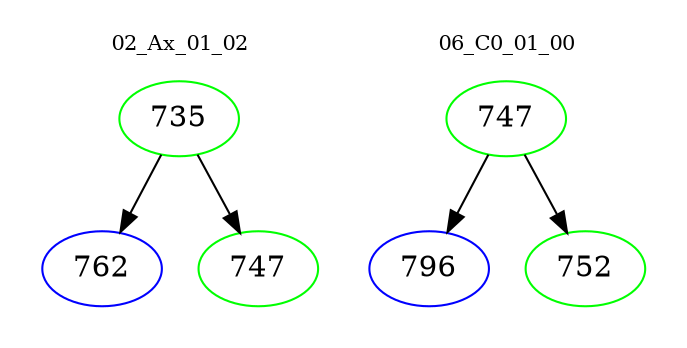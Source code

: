 digraph{
subgraph cluster_0 {
color = white
label = "02_Ax_01_02";
fontsize=10;
T0_735 [label="735", color="green"]
T0_735 -> T0_762 [color="black"]
T0_762 [label="762", color="blue"]
T0_735 -> T0_747 [color="black"]
T0_747 [label="747", color="green"]
}
subgraph cluster_1 {
color = white
label = "06_C0_01_00";
fontsize=10;
T1_747 [label="747", color="green"]
T1_747 -> T1_796 [color="black"]
T1_796 [label="796", color="blue"]
T1_747 -> T1_752 [color="black"]
T1_752 [label="752", color="green"]
}
}
